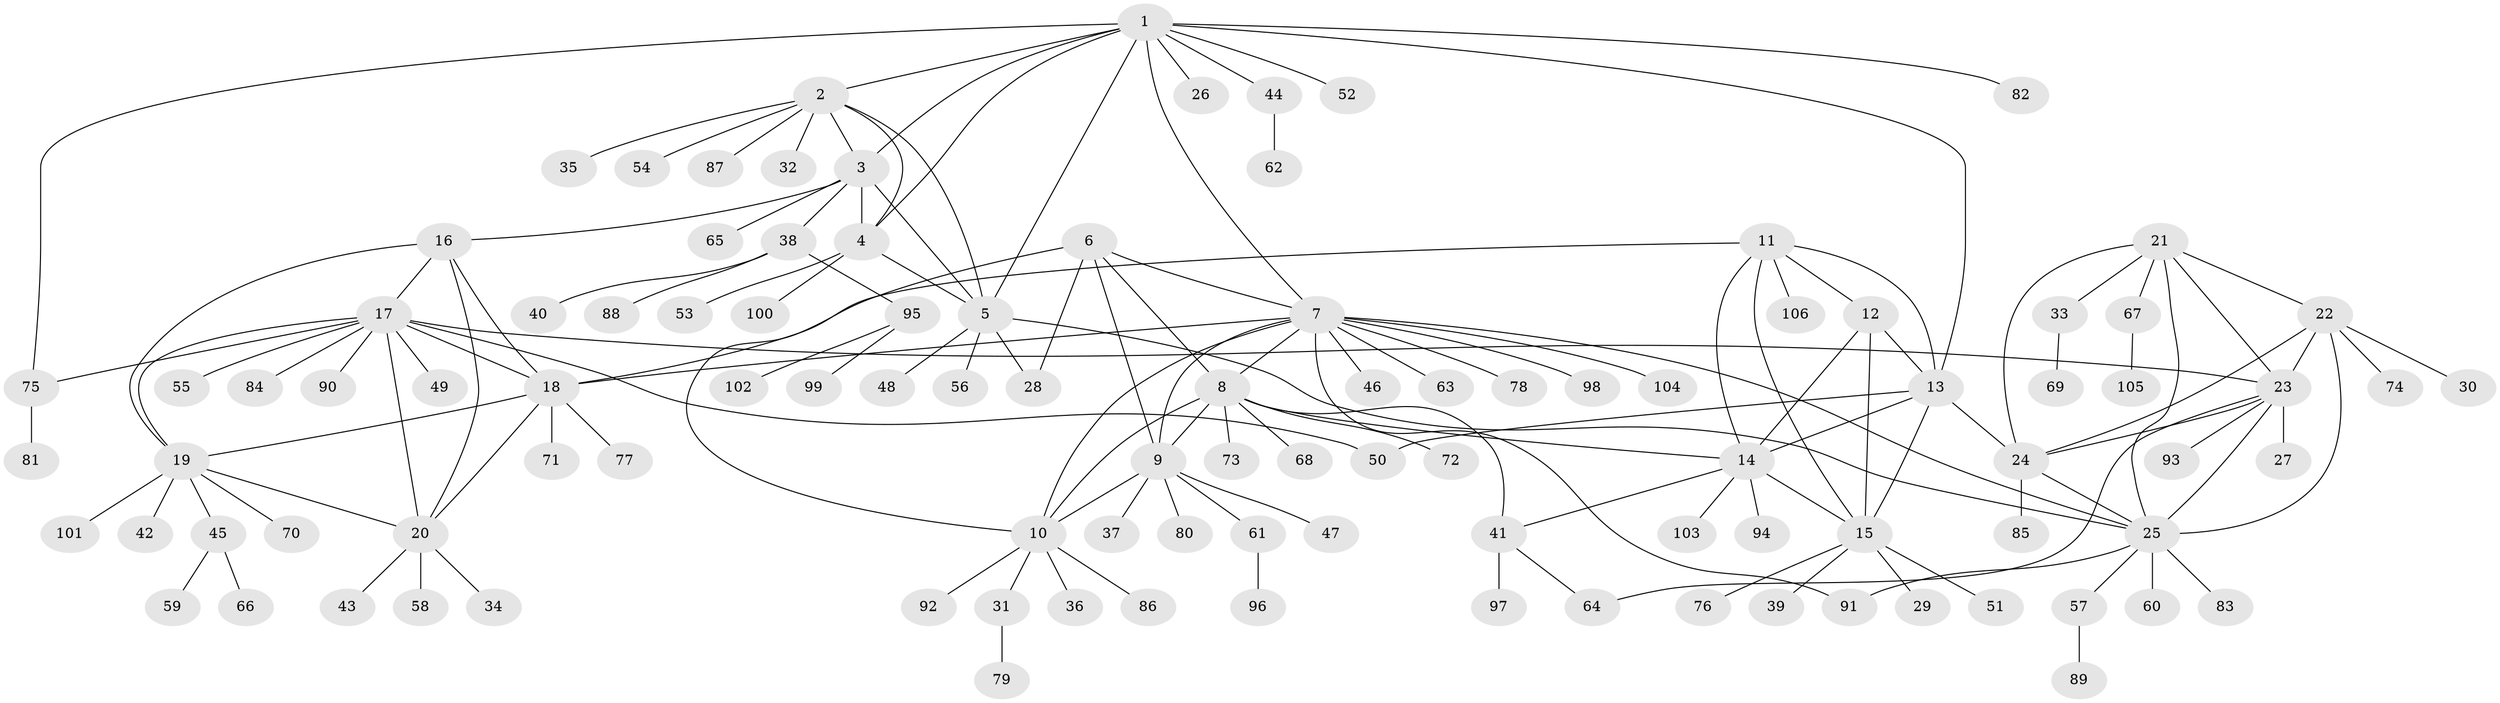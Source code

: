 // Generated by graph-tools (version 1.1) at 2025/26/03/09/25 03:26:40]
// undirected, 106 vertices, 147 edges
graph export_dot {
graph [start="1"]
  node [color=gray90,style=filled];
  1;
  2;
  3;
  4;
  5;
  6;
  7;
  8;
  9;
  10;
  11;
  12;
  13;
  14;
  15;
  16;
  17;
  18;
  19;
  20;
  21;
  22;
  23;
  24;
  25;
  26;
  27;
  28;
  29;
  30;
  31;
  32;
  33;
  34;
  35;
  36;
  37;
  38;
  39;
  40;
  41;
  42;
  43;
  44;
  45;
  46;
  47;
  48;
  49;
  50;
  51;
  52;
  53;
  54;
  55;
  56;
  57;
  58;
  59;
  60;
  61;
  62;
  63;
  64;
  65;
  66;
  67;
  68;
  69;
  70;
  71;
  72;
  73;
  74;
  75;
  76;
  77;
  78;
  79;
  80;
  81;
  82;
  83;
  84;
  85;
  86;
  87;
  88;
  89;
  90;
  91;
  92;
  93;
  94;
  95;
  96;
  97;
  98;
  99;
  100;
  101;
  102;
  103;
  104;
  105;
  106;
  1 -- 2;
  1 -- 3;
  1 -- 4;
  1 -- 5;
  1 -- 7;
  1 -- 13;
  1 -- 26;
  1 -- 44;
  1 -- 52;
  1 -- 75;
  1 -- 82;
  2 -- 3;
  2 -- 4;
  2 -- 5;
  2 -- 32;
  2 -- 35;
  2 -- 54;
  2 -- 87;
  3 -- 4;
  3 -- 5;
  3 -- 16;
  3 -- 38;
  3 -- 65;
  4 -- 5;
  4 -- 53;
  4 -- 100;
  5 -- 25;
  5 -- 28;
  5 -- 48;
  5 -- 56;
  6 -- 7;
  6 -- 8;
  6 -- 9;
  6 -- 10;
  6 -- 28;
  7 -- 8;
  7 -- 9;
  7 -- 10;
  7 -- 18;
  7 -- 25;
  7 -- 46;
  7 -- 63;
  7 -- 78;
  7 -- 91;
  7 -- 98;
  7 -- 104;
  8 -- 9;
  8 -- 10;
  8 -- 14;
  8 -- 41;
  8 -- 68;
  8 -- 72;
  8 -- 73;
  9 -- 10;
  9 -- 37;
  9 -- 47;
  9 -- 61;
  9 -- 80;
  10 -- 31;
  10 -- 36;
  10 -- 86;
  10 -- 92;
  11 -- 12;
  11 -- 13;
  11 -- 14;
  11 -- 15;
  11 -- 18;
  11 -- 106;
  12 -- 13;
  12 -- 14;
  12 -- 15;
  13 -- 14;
  13 -- 15;
  13 -- 24;
  13 -- 50;
  14 -- 15;
  14 -- 41;
  14 -- 94;
  14 -- 103;
  15 -- 29;
  15 -- 39;
  15 -- 51;
  15 -- 76;
  16 -- 17;
  16 -- 18;
  16 -- 19;
  16 -- 20;
  17 -- 18;
  17 -- 19;
  17 -- 20;
  17 -- 23;
  17 -- 49;
  17 -- 50;
  17 -- 55;
  17 -- 75;
  17 -- 84;
  17 -- 90;
  18 -- 19;
  18 -- 20;
  18 -- 71;
  18 -- 77;
  19 -- 20;
  19 -- 42;
  19 -- 45;
  19 -- 70;
  19 -- 101;
  20 -- 34;
  20 -- 43;
  20 -- 58;
  21 -- 22;
  21 -- 23;
  21 -- 24;
  21 -- 25;
  21 -- 33;
  21 -- 67;
  22 -- 23;
  22 -- 24;
  22 -- 25;
  22 -- 30;
  22 -- 74;
  23 -- 24;
  23 -- 25;
  23 -- 27;
  23 -- 64;
  23 -- 93;
  24 -- 25;
  24 -- 85;
  25 -- 57;
  25 -- 60;
  25 -- 83;
  25 -- 91;
  31 -- 79;
  33 -- 69;
  38 -- 40;
  38 -- 88;
  38 -- 95;
  41 -- 64;
  41 -- 97;
  44 -- 62;
  45 -- 59;
  45 -- 66;
  57 -- 89;
  61 -- 96;
  67 -- 105;
  75 -- 81;
  95 -- 99;
  95 -- 102;
}
